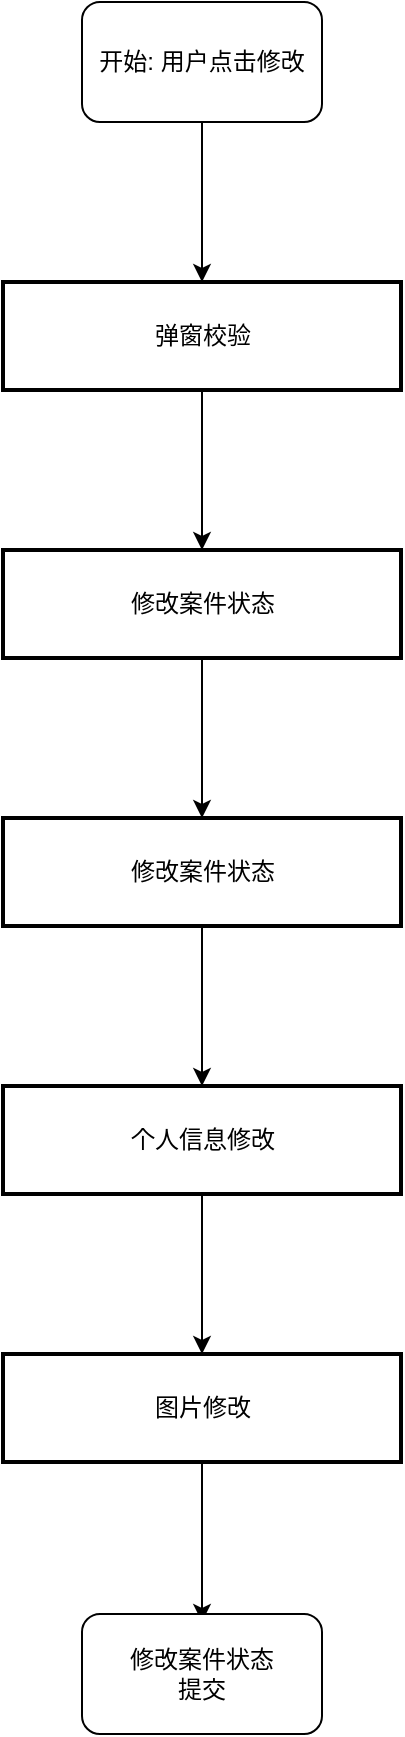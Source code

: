 <mxfile version="28.2.7">
  <diagram name="第 1 页" id="vnDRVBkJC_8fptZvE_03">
    <mxGraphModel dx="1426" dy="1912" grid="1" gridSize="10" guides="1" tooltips="1" connect="1" arrows="1" fold="1" page="1" pageScale="1" pageWidth="827" pageHeight="1169" math="0" shadow="0">
      <root>
        <mxCell id="0" />
        <mxCell id="1" parent="0" />
        <mxCell id="fgCw821Jq98GJ18Sdg1c-31" value="" style="edgeStyle=orthogonalEdgeStyle;rounded=0;orthogonalLoop=1;jettySize=auto;html=1;" edge="1" parent="1" source="fgCw821Jq98GJ18Sdg1c-26" target="fgCw821Jq98GJ18Sdg1c-30">
          <mxGeometry relative="1" as="geometry" />
        </mxCell>
        <mxCell id="fgCw821Jq98GJ18Sdg1c-26" value="弹窗校验" style="whiteSpace=wrap;strokeWidth=2;" vertex="1" parent="1">
          <mxGeometry x="292.5" y="-16" width="199" height="54" as="geometry" />
        </mxCell>
        <mxCell id="fgCw821Jq98GJ18Sdg1c-35" value="" style="edgeStyle=orthogonalEdgeStyle;rounded=0;orthogonalLoop=1;jettySize=auto;html=1;" edge="1" parent="1" source="fgCw821Jq98GJ18Sdg1c-30" target="fgCw821Jq98GJ18Sdg1c-34">
          <mxGeometry relative="1" as="geometry" />
        </mxCell>
        <mxCell id="fgCw821Jq98GJ18Sdg1c-30" value="修改案件状态" style="whiteSpace=wrap;strokeWidth=2;" vertex="1" parent="1">
          <mxGeometry x="292.5" y="118" width="199" height="54" as="geometry" />
        </mxCell>
        <mxCell id="fgCw821Jq98GJ18Sdg1c-33" value="" style="edgeStyle=orthogonalEdgeStyle;rounded=0;orthogonalLoop=1;jettySize=auto;html=1;" edge="1" parent="1" source="fgCw821Jq98GJ18Sdg1c-32" target="fgCw821Jq98GJ18Sdg1c-26">
          <mxGeometry relative="1" as="geometry" />
        </mxCell>
        <mxCell id="fgCw821Jq98GJ18Sdg1c-32" value="开始: 用户点击修改" style="rounded=1;whiteSpace=wrap;html=1;" vertex="1" parent="1">
          <mxGeometry x="332" y="-156" width="120" height="60" as="geometry" />
        </mxCell>
        <mxCell id="fgCw821Jq98GJ18Sdg1c-37" value="" style="edgeStyle=orthogonalEdgeStyle;rounded=0;orthogonalLoop=1;jettySize=auto;html=1;" edge="1" parent="1" source="fgCw821Jq98GJ18Sdg1c-34" target="fgCw821Jq98GJ18Sdg1c-36">
          <mxGeometry relative="1" as="geometry" />
        </mxCell>
        <mxCell id="fgCw821Jq98GJ18Sdg1c-34" value="修改案件状态" style="whiteSpace=wrap;strokeWidth=2;" vertex="1" parent="1">
          <mxGeometry x="292.5" y="252" width="199" height="54" as="geometry" />
        </mxCell>
        <mxCell id="fgCw821Jq98GJ18Sdg1c-39" value="" style="edgeStyle=orthogonalEdgeStyle;rounded=0;orthogonalLoop=1;jettySize=auto;html=1;" edge="1" parent="1" source="fgCw821Jq98GJ18Sdg1c-36" target="fgCw821Jq98GJ18Sdg1c-38">
          <mxGeometry relative="1" as="geometry" />
        </mxCell>
        <mxCell id="fgCw821Jq98GJ18Sdg1c-36" value="个人信息修改" style="whiteSpace=wrap;strokeWidth=2;" vertex="1" parent="1">
          <mxGeometry x="292.5" y="386" width="199" height="54" as="geometry" />
        </mxCell>
        <mxCell id="fgCw821Jq98GJ18Sdg1c-41" value="" style="edgeStyle=orthogonalEdgeStyle;rounded=0;orthogonalLoop=1;jettySize=auto;html=1;" edge="1" parent="1" source="fgCw821Jq98GJ18Sdg1c-38">
          <mxGeometry relative="1" as="geometry">
            <mxPoint x="392" y="654" as="targetPoint" />
          </mxGeometry>
        </mxCell>
        <mxCell id="fgCw821Jq98GJ18Sdg1c-38" value="图片修改" style="whiteSpace=wrap;strokeWidth=2;" vertex="1" parent="1">
          <mxGeometry x="292.5" y="520" width="199" height="54" as="geometry" />
        </mxCell>
        <mxCell id="fgCw821Jq98GJ18Sdg1c-42" value="修改案件状态&lt;br style=&quot;padding: 0px; margin: 0px;&quot;&gt;提交" style="rounded=1;whiteSpace=wrap;html=1;" vertex="1" parent="1">
          <mxGeometry x="332" y="650" width="120" height="60" as="geometry" />
        </mxCell>
      </root>
    </mxGraphModel>
  </diagram>
</mxfile>
